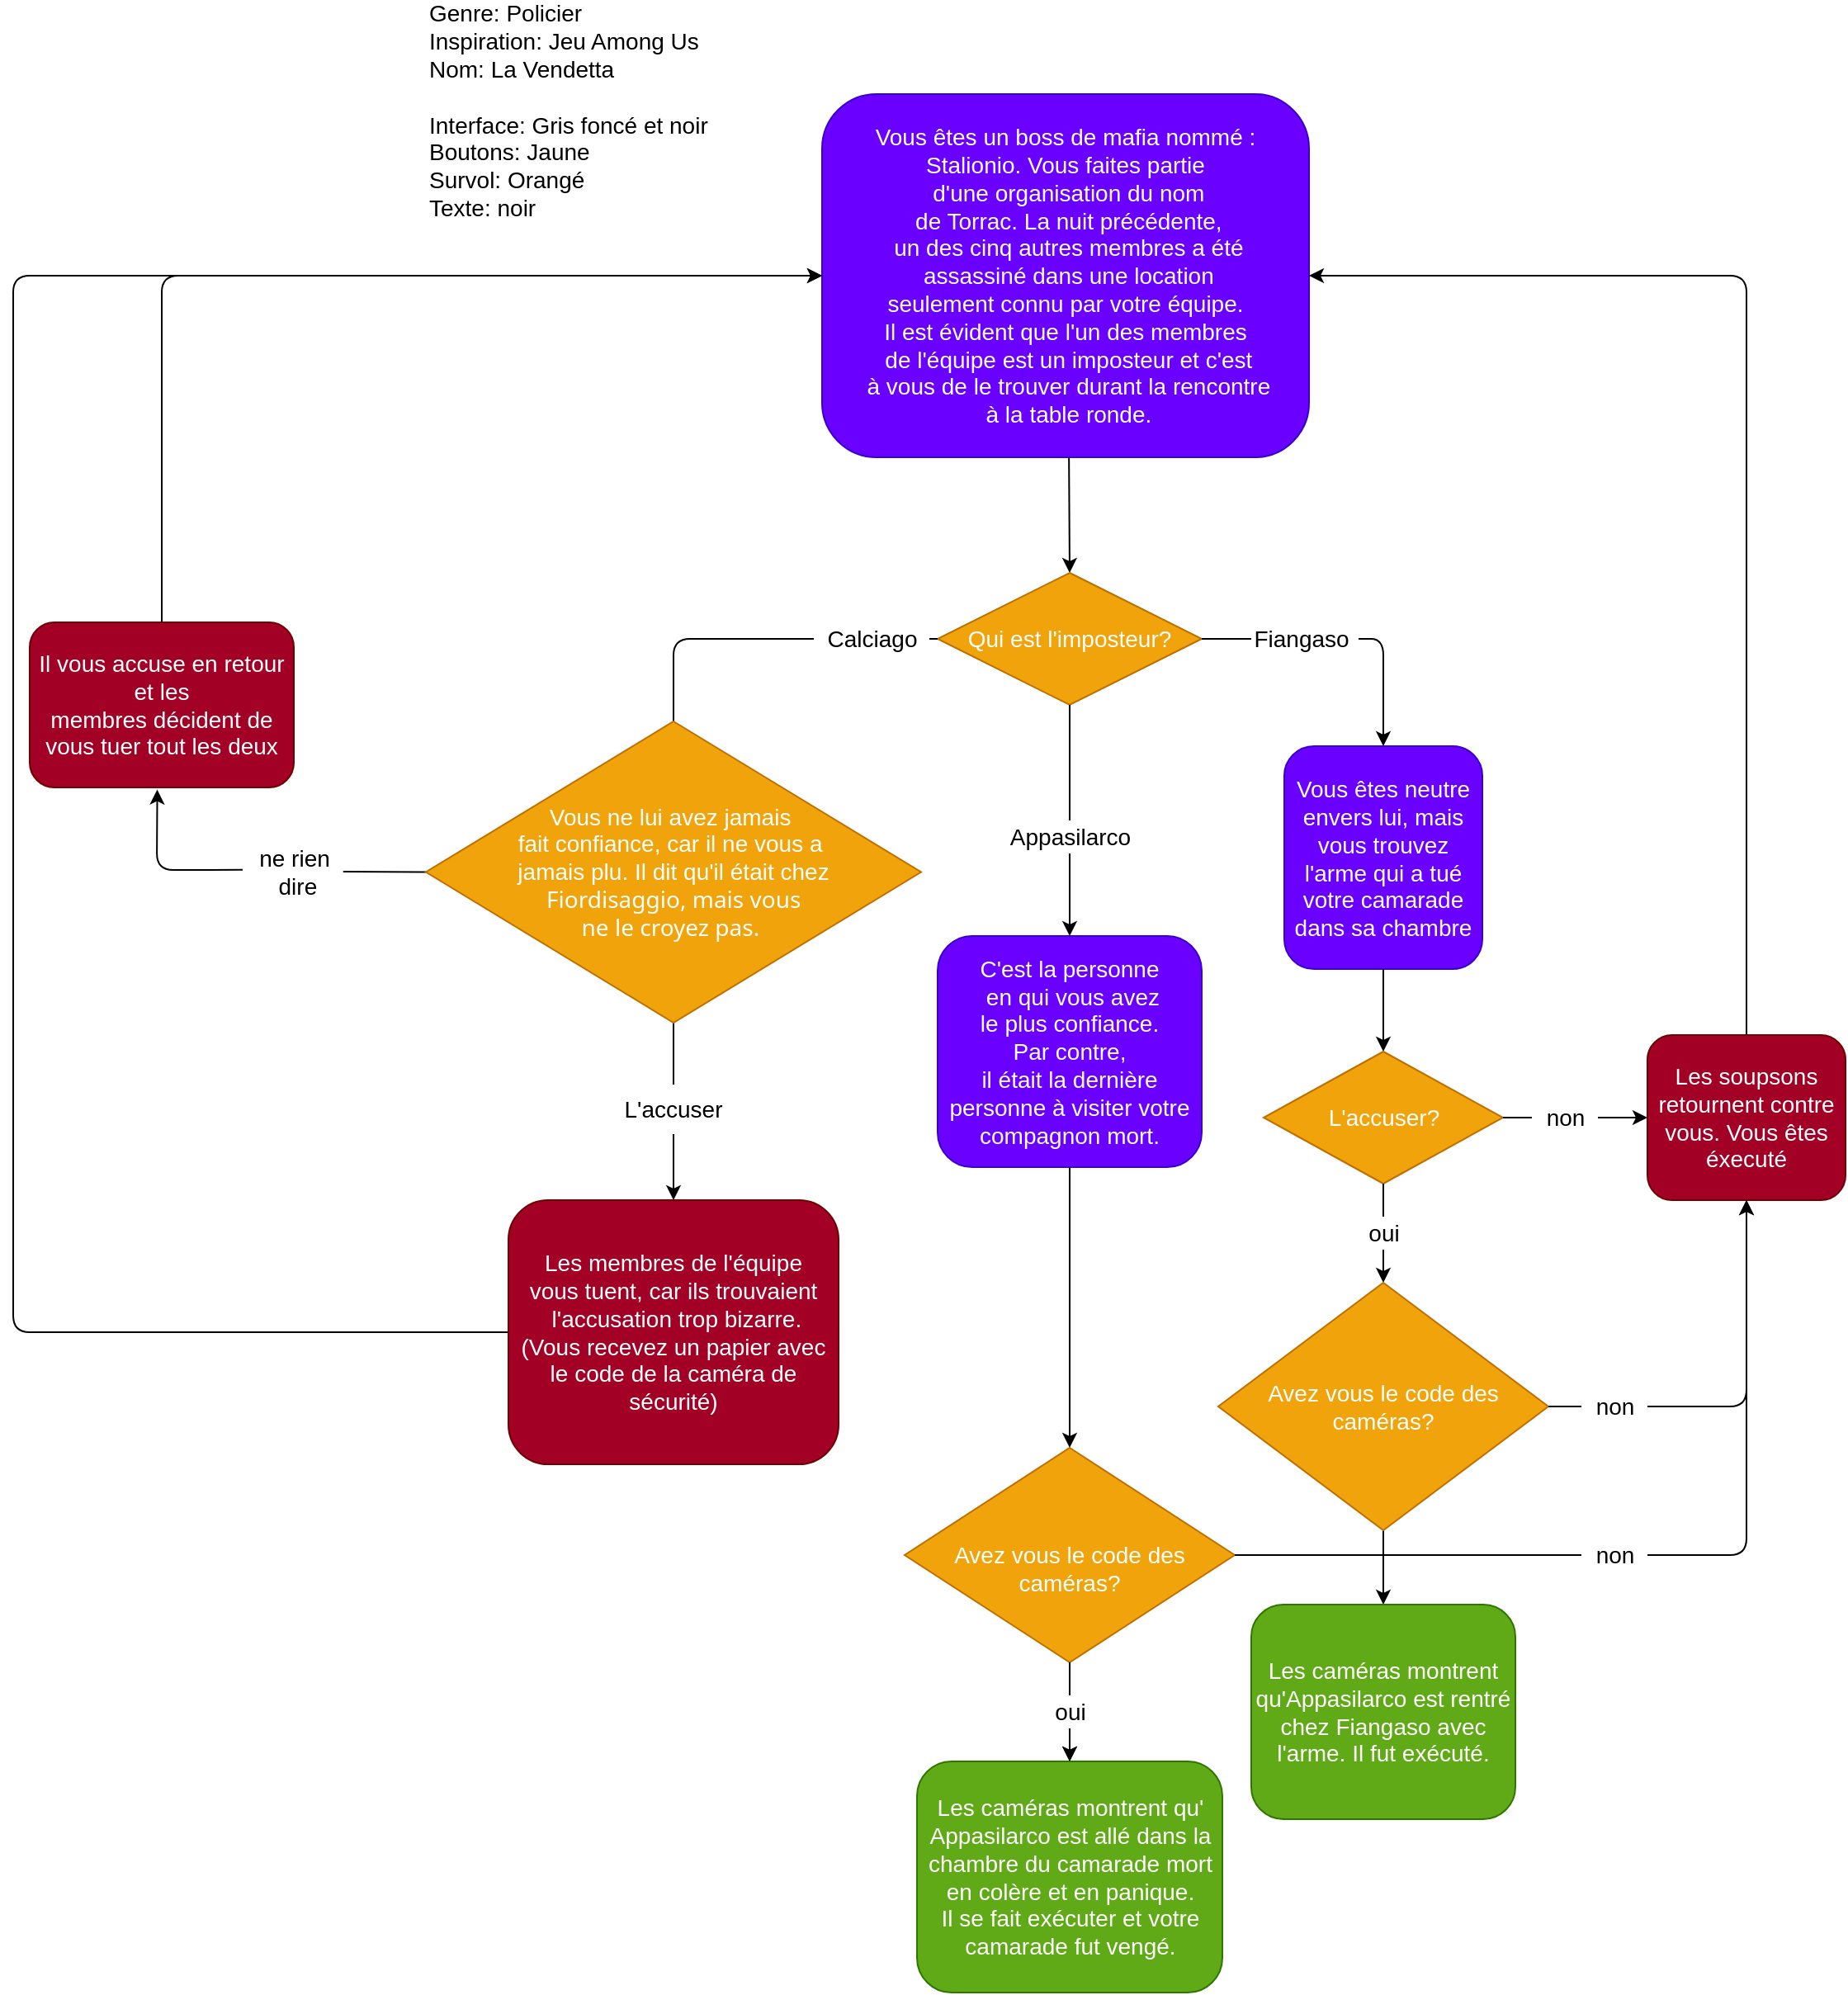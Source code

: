 <mxfile>
    <diagram id="m3rHky_5dQ3IpLsup29d" name="Page-1">
        <mxGraphModel dx="2003" dy="782" grid="1" gridSize="10" guides="1" tooltips="1" connect="1" arrows="1" fold="1" page="1" pageScale="1" pageWidth="850" pageHeight="1100" background="#ffffff" math="0" shadow="0">
            <root>
                <mxCell id="0"/>
                <mxCell id="1" parent="0"/>
                <mxCell id="5" style="edgeStyle=none;html=1;strokeColor=#000000;exitX=0.507;exitY=1;exitDx=0;exitDy=0;exitPerimeter=0;" parent="1" source="2" edge="1">
                    <mxGeometry relative="1" as="geometry">
                        <mxPoint x="400" y="380" as="targetPoint"/>
                    </mxGeometry>
                </mxCell>
                <mxCell id="2" value="&lt;font style=&quot;font-size: 14px&quot;&gt;Vous êtes un boss de mafia nommé : &lt;br&gt;Stalionio. Vous faites partie&lt;br&gt;&amp;nbsp;d'une organisation du nom&lt;br&gt;&amp;nbsp;de Torrac. La nuit précédente,&lt;br&gt;&amp;nbsp;un des cinq autres membres a été&lt;br&gt;&amp;nbsp;assassiné dans une location &lt;br&gt;seulement connu par votre équipe. &lt;br&gt;Il est évident que l'un des membres&lt;br&gt;&amp;nbsp;de l'équipe est un imposteur et c'est&lt;br&gt;&amp;nbsp;à vous de le trouver durant la rencontre&lt;br&gt;&amp;nbsp;à la table ronde.&lt;/font&gt;" style="rounded=1;whiteSpace=wrap;html=1;fillColor=#6a00ff;fontColor=#ffffff;strokeColor=#3700CC;" parent="1" vertex="1">
                    <mxGeometry x="250" y="90" width="295" height="220" as="geometry"/>
                </mxCell>
                <mxCell id="50" style="edgeStyle=none;html=1;entryX=0.5;entryY=0;entryDx=0;entryDy=0;strokeColor=#000000;" parent="1" source="6" target="49" edge="1">
                    <mxGeometry relative="1" as="geometry"/>
                </mxCell>
                <mxCell id="6" value="&lt;font style=&quot;font-size: 14px&quot;&gt;C'est la personne&lt;br&gt;&amp;nbsp;en qui vous avez &lt;br&gt;le plus confiance. &lt;br&gt;Par contre, &lt;br&gt;il était la dernière personne à visiter votre compagnon mort.&lt;/font&gt;" style="rounded=1;whiteSpace=wrap;html=1;fillColor=#6a00ff;fontColor=#ffffff;strokeColor=#3700CC;" parent="1" vertex="1">
                    <mxGeometry x="320" y="600" width="160" height="140" as="geometry"/>
                </mxCell>
                <mxCell id="13" style="edgeStyle=none;html=1;entryX=1;entryY=0.5;entryDx=0;entryDy=0;" parent="1" edge="1">
                    <mxGeometry relative="1" as="geometry">
                        <mxPoint x="120" y="570" as="targetPoint"/>
                        <mxPoint x="120" y="570" as="sourcePoint"/>
                    </mxGeometry>
                </mxCell>
                <mxCell id="80" style="edgeStyle=none;html=1;entryX=0.483;entryY=1.013;entryDx=0;entryDy=0;entryPerimeter=0;fontColor=#F0F0F0;startArrow=none;strokeColor=#000000;exitX=-0.017;exitY=0.467;exitDx=0;exitDy=0;exitPerimeter=0;" parent="1" source="82" target="79" edge="1">
                    <mxGeometry relative="1" as="geometry">
                        <Array as="points">
                            <mxPoint x="-153" y="560"/>
                        </Array>
                    </mxGeometry>
                </mxCell>
                <mxCell id="59" style="edgeStyle=none;html=1;fontColor=#E6E6E6;strokeColor=#000000;" parent="1" source="8" target="57" edge="1">
                    <mxGeometry relative="1" as="geometry"/>
                </mxCell>
                <mxCell id="8" value="&lt;span&gt;&lt;font style=&quot;font-size: 14px&quot;&gt;Vous êtes neutre envers lui, mais vous trouvez l'arme qui a tué votre camarade dans sa chambre&lt;/font&gt;&lt;/span&gt;" style="rounded=1;whiteSpace=wrap;html=1;fillColor=#6a00ff;fontColor=#ffffff;strokeColor=#3700CC;" parent="1" vertex="1">
                    <mxGeometry x="530" y="485" width="120" height="135" as="geometry"/>
                </mxCell>
                <mxCell id="10" value="" style="endArrow=classic;html=1;exitX=1;exitY=0.5;exitDx=0;exitDy=0;entryX=0.5;entryY=0;entryDx=0;entryDy=0;startArrow=none;strokeColor=#000000;" parent="1" source="47" target="8" edge="1">
                    <mxGeometry width="50" height="50" relative="1" as="geometry">
                        <mxPoint x="480" y="420" as="sourcePoint"/>
                        <mxPoint x="520" y="680" as="targetPoint"/>
                        <Array as="points">
                            <mxPoint x="590" y="420"/>
                        </Array>
                    </mxGeometry>
                </mxCell>
                <mxCell id="11" value="" style="endArrow=classic;html=1;exitX=0.5;exitY=1;exitDx=0;exitDy=0;entryX=0.5;entryY=0;entryDx=0;entryDy=0;startArrow=none;strokeColor=#000000;" parent="1" source="45" target="6" edge="1">
                    <mxGeometry width="50" height="50" relative="1" as="geometry">
                        <mxPoint x="400" y="460" as="sourcePoint"/>
                        <mxPoint x="520" y="680" as="targetPoint"/>
                    </mxGeometry>
                </mxCell>
                <mxCell id="14" value="" style="endArrow=classic;html=1;fontSize=12;entryX=0.5;entryY=0;entryDx=0;entryDy=0;strokeColor=#000000;" parent="1" target="15" edge="1">
                    <mxGeometry width="50" height="50" relative="1" as="geometry">
                        <mxPoint x="160" y="720" as="sourcePoint"/>
                        <mxPoint x="160" y="780" as="targetPoint"/>
                    </mxGeometry>
                </mxCell>
                <mxCell id="40" style="edgeStyle=none;html=1;entryX=0;entryY=0.5;entryDx=0;entryDy=0;strokeColor=#000000;" parent="1" source="15" target="2" edge="1">
                    <mxGeometry relative="1" as="geometry">
                        <Array as="points">
                            <mxPoint x="30" y="840"/>
                            <mxPoint x="-240" y="840"/>
                            <mxPoint x="-240" y="200"/>
                        </Array>
                    </mxGeometry>
                </mxCell>
                <mxCell id="15" value="&lt;font style=&quot;font-size: 14px&quot;&gt;Les membres de l'équipe &lt;br&gt;vous tuent, car ils trouvaient&lt;br&gt;&amp;nbsp;l'accusation trop bizarre. &lt;br&gt;(Vous recevez un papier avec le code de la caméra de sécurité)&lt;/font&gt;" style="rounded=1;whiteSpace=wrap;html=1;labelBackgroundColor=none;fontSize=12;fillColor=#a20025;fontColor=#ffffff;strokeColor=#6F0000;" parent="1" vertex="1">
                    <mxGeometry x="60" y="760" width="200" height="160" as="geometry"/>
                </mxCell>
                <mxCell id="16" value="" style="endArrow=none;html=1;fontSize=12;exitX=0.5;exitY=1;exitDx=0;exitDy=0;entryX=0.5;entryY=0;entryDx=0;entryDy=0;strokeColor=#000000;" parent="1" source="85" target="17" edge="1">
                    <mxGeometry width="50" height="50" relative="1" as="geometry">
                        <mxPoint x="40.0" y="625" as="sourcePoint"/>
                        <mxPoint x="40" y="670" as="targetPoint"/>
                    </mxGeometry>
                </mxCell>
                <mxCell id="17" value="&lt;font style=&quot;font-size: 14px&quot; color=&quot;#000000&quot;&gt;L'accuser&lt;/font&gt;" style="text;html=1;strokeColor=none;fillColor=none;align=center;verticalAlign=middle;whiteSpace=wrap;rounded=0;labelBackgroundColor=none;fontSize=12;" parent="1" vertex="1">
                    <mxGeometry x="130" y="690" width="60" height="30" as="geometry"/>
                </mxCell>
                <mxCell id="42" style="edgeStyle=none;html=1;entryX=0.5;entryY=0;entryDx=0;entryDy=0;startArrow=none;strokeColor=#000000;" parent="1" source="43" edge="1">
                    <mxGeometry relative="1" as="geometry">
                        <Array as="points">
                            <mxPoint x="160" y="420"/>
                        </Array>
                        <mxPoint x="160" y="485" as="targetPoint"/>
                    </mxGeometry>
                </mxCell>
                <mxCell id="41" value="&lt;span style=&quot;color: rgb(255 , 255 , 255)&quot;&gt;&lt;font style=&quot;font-size: 14px&quot;&gt;Qui est l'imposteur?&lt;/font&gt;&lt;/span&gt;" style="rhombus;whiteSpace=wrap;html=1;fillColor=#f0a30a;fontColor=#000000;strokeColor=#BD7000;" parent="1" vertex="1">
                    <mxGeometry x="320" y="380" width="160" height="80" as="geometry"/>
                </mxCell>
                <mxCell id="43" value="&lt;font style=&quot;font-size: 14px&quot; color=&quot;#000000&quot;&gt;Calciago&lt;/font&gt;" style="text;html=1;align=center;verticalAlign=middle;resizable=0;points=[];autosize=1;strokeColor=none;fillColor=none;" parent="1" vertex="1">
                    <mxGeometry x="245" y="410" width="70" height="20" as="geometry"/>
                </mxCell>
                <mxCell id="44" value="" style="edgeStyle=none;html=1;endArrow=none;strokeColor=#000000;" parent="1" source="41" target="43" edge="1">
                    <mxGeometry relative="1" as="geometry">
                        <mxPoint x="320" y="420" as="sourcePoint"/>
                        <mxPoint x="-90.0" y="485" as="targetPoint"/>
                        <Array as="points"/>
                    </mxGeometry>
                </mxCell>
                <mxCell id="45" value="&lt;font style=&quot;font-size: 14px&quot; color=&quot;#000000&quot;&gt;Appasilarco&lt;/font&gt;" style="text;html=1;align=center;verticalAlign=middle;resizable=0;points=[];autosize=1;strokeColor=none;fillColor=none;" parent="1" vertex="1">
                    <mxGeometry x="355" y="530" width="90" height="20" as="geometry"/>
                </mxCell>
                <mxCell id="46" value="" style="endArrow=none;html=1;exitX=0.5;exitY=1;exitDx=0;exitDy=0;entryX=0.5;entryY=0;entryDx=0;entryDy=0;strokeColor=#000000;" parent="1" target="45" edge="1">
                    <mxGeometry width="50" height="50" relative="1" as="geometry">
                        <mxPoint x="400" y="460" as="sourcePoint"/>
                        <mxPoint x="400" y="620" as="targetPoint"/>
                    </mxGeometry>
                </mxCell>
                <mxCell id="47" value="&lt;font style=&quot;font-size: 14px&quot; color=&quot;#000000&quot;&gt;Fiangaso&lt;/font&gt;" style="text;html=1;align=center;verticalAlign=middle;resizable=0;points=[];autosize=1;strokeColor=none;fillColor=none;" parent="1" vertex="1">
                    <mxGeometry x="505" y="410" width="70" height="20" as="geometry"/>
                </mxCell>
                <mxCell id="48" value="" style="endArrow=none;html=1;exitX=1;exitY=0.5;exitDx=0;exitDy=0;strokeColor=#000000;" parent="1" edge="1">
                    <mxGeometry width="50" height="50" relative="1" as="geometry">
                        <mxPoint x="480" y="420" as="sourcePoint"/>
                        <mxPoint x="510" y="420" as="targetPoint"/>
                        <Array as="points"/>
                    </mxGeometry>
                </mxCell>
                <mxCell id="52" style="edgeStyle=none;html=1;fontColor=#E6E6E6;startArrow=none;" parent="1" source="53" target="51" edge="1">
                    <mxGeometry relative="1" as="geometry"/>
                </mxCell>
                <mxCell id="91" style="edgeStyle=none;html=1;fontColor=#FFFFFF;strokeColor=#000000;entryX=0.5;entryY=1;entryDx=0;entryDy=0;startArrow=none;" parent="1" source="92" target="68" edge="1">
                    <mxGeometry relative="1" as="geometry">
                        <mxPoint x="810.0" y="975" as="targetPoint"/>
                        <Array as="points">
                            <mxPoint x="810" y="975"/>
                        </Array>
                    </mxGeometry>
                </mxCell>
                <mxCell id="49" value="&lt;font style=&quot;font-size: 14px&quot; color=&quot;#ffffff&quot;&gt;&lt;br&gt;Avez vous le code des caméras?&lt;/font&gt;" style="rhombus;whiteSpace=wrap;html=1;fillColor=#f0a30a;fontColor=#000000;strokeColor=#BD7000;" parent="1" vertex="1">
                    <mxGeometry x="300" y="910" width="200" height="130" as="geometry"/>
                </mxCell>
                <mxCell id="51" value="&lt;font style=&quot;font-size: 14px&quot;&gt;Les caméras montrent qu' Appasilarco est allé dans la chambre du camarade mort en colère et en panique. &lt;br&gt;Il se fait exécuter et votre camarade fut vengé.&lt;/font&gt;" style="rounded=1;whiteSpace=wrap;html=1;fontColor=#ffffff;fillColor=#60a917;strokeColor=#2D7600;" parent="1" vertex="1">
                    <mxGeometry x="307.5" y="1100" width="185" height="140" as="geometry"/>
                </mxCell>
                <mxCell id="87" value="" style="edgeStyle=none;html=1;strokeColor=#000000;" parent="1" source="53" target="51" edge="1">
                    <mxGeometry relative="1" as="geometry"/>
                </mxCell>
                <mxCell id="53" value="&lt;font style=&quot;font-size: 14px&quot; color=&quot;#000000&quot;&gt;oui&lt;/font&gt;" style="text;html=1;align=center;verticalAlign=middle;resizable=0;points=[];autosize=1;strokeColor=none;fillColor=none;fontColor=#E6E6E6;" parent="1" vertex="1">
                    <mxGeometry x="385" y="1060" width="30" height="20" as="geometry"/>
                </mxCell>
                <mxCell id="54" value="" style="edgeStyle=none;html=1;fontColor=#E6E6E6;endArrow=none;strokeColor=#000000;" parent="1" source="49" target="53" edge="1">
                    <mxGeometry relative="1" as="geometry">
                        <mxPoint x="397.5" y="1030" as="sourcePoint"/>
                        <mxPoint x="397.5" y="1120" as="targetPoint"/>
                    </mxGeometry>
                </mxCell>
                <mxCell id="62" style="edgeStyle=none;html=1;entryX=0.5;entryY=0;entryDx=0;entryDy=0;fontColor=#E0E0E0;startArrow=none;strokeColor=#000000;" parent="1" source="63" target="61" edge="1">
                    <mxGeometry relative="1" as="geometry"/>
                </mxCell>
                <mxCell id="69" style="edgeStyle=none;html=1;entryX=0;entryY=0.5;entryDx=0;entryDy=0;fontColor=#F0F0F0;startArrow=none;strokeColor=#000000;" parent="1" source="70" target="68" edge="1">
                    <mxGeometry relative="1" as="geometry"/>
                </mxCell>
                <mxCell id="57" value="&lt;font style=&quot;font-size: 14px&quot; color=&quot;#ffffff&quot;&gt;L'accuser?&lt;/font&gt;" style="rhombus;whiteSpace=wrap;html=1;fontColor=#000000;fillColor=#f0a30a;strokeColor=#BD7000;" parent="1" vertex="1">
                    <mxGeometry x="517.5" y="670" width="145" height="80" as="geometry"/>
                </mxCell>
                <mxCell id="67" style="edgeStyle=none;html=1;entryX=0.5;entryY=0;entryDx=0;entryDy=0;fontColor=#F0F0F0;strokeColor=#000000;" parent="1" source="61" target="66" edge="1">
                    <mxGeometry relative="1" as="geometry"/>
                </mxCell>
                <mxCell id="74" style="edgeStyle=none;html=1;entryX=0.5;entryY=1;entryDx=0;entryDy=0;fontColor=#F0F0F0;startArrow=none;strokeColor=#000000;" parent="1" source="75" target="68" edge="1">
                    <mxGeometry relative="1" as="geometry">
                        <mxPoint x="750.0" y="865" as="targetPoint"/>
                        <Array as="points">
                            <mxPoint x="810" y="885"/>
                        </Array>
                    </mxGeometry>
                </mxCell>
                <mxCell id="61" value="&lt;font style=&quot;font-size: 14px&quot; color=&quot;#ffffff&quot;&gt;Avez vous le code des caméras?&lt;/font&gt;" style="rhombus;whiteSpace=wrap;html=1;fontColor=#000000;fillColor=#f0a30a;strokeColor=#BD7000;" parent="1" vertex="1">
                    <mxGeometry x="490" y="810" width="200" height="150" as="geometry"/>
                </mxCell>
                <mxCell id="63" value="&lt;font color=&quot;#000000&quot; style=&quot;font-size: 14px&quot;&gt;oui&lt;/font&gt;" style="text;html=1;align=center;verticalAlign=middle;resizable=0;points=[];autosize=1;strokeColor=none;fillColor=none;fontColor=#F0F0F0;" parent="1" vertex="1">
                    <mxGeometry x="575" y="770" width="30" height="20" as="geometry"/>
                </mxCell>
                <mxCell id="64" value="" style="edgeStyle=none;html=1;entryX=0.5;entryY=0;entryDx=0;entryDy=0;fontColor=#E0E0E0;endArrow=none;strokeColor=#000000;" parent="1" source="57" target="63" edge="1">
                    <mxGeometry relative="1" as="geometry">
                        <mxPoint x="590.0" y="750" as="sourcePoint"/>
                        <mxPoint x="590.0" y="810" as="targetPoint"/>
                    </mxGeometry>
                </mxCell>
                <mxCell id="66" value="&lt;font style=&quot;font-size: 14px&quot;&gt;Les caméras montrent qu'Appasilarco est rentré chez Fiangaso avec l'arme. Il fut exécuté.&lt;/font&gt;" style="rounded=1;whiteSpace=wrap;html=1;fontColor=#ffffff;fillColor=#60a917;strokeColor=#2D7600;" parent="1" vertex="1">
                    <mxGeometry x="510" y="1005" width="160" height="130" as="geometry"/>
                </mxCell>
                <mxCell id="90" style="edgeStyle=none;html=1;strokeColor=#000000;entryX=1;entryY=0.5;entryDx=0;entryDy=0;" parent="1" source="68" target="2" edge="1">
                    <mxGeometry relative="1" as="geometry">
                        <mxPoint x="810" y="230" as="targetPoint"/>
                        <Array as="points">
                            <mxPoint x="810" y="200"/>
                        </Array>
                    </mxGeometry>
                </mxCell>
                <mxCell id="68" value="&lt;font style=&quot;font-size: 14px&quot;&gt;Les soupsons retournent contre vous. Vous êtes éxecuté&lt;/font&gt;" style="rounded=1;whiteSpace=wrap;html=1;fontColor=#ffffff;fillColor=#a20025;strokeColor=#6F0000;" parent="1" vertex="1">
                    <mxGeometry x="750" y="660" width="120" height="100" as="geometry"/>
                </mxCell>
                <mxCell id="70" value="&lt;font style=&quot;font-size: 14px&quot; color=&quot;#000000&quot;&gt;non&lt;/font&gt;" style="text;html=1;align=center;verticalAlign=middle;resizable=0;points=[];autosize=1;strokeColor=none;fillColor=none;fontColor=#F0F0F0;" parent="1" vertex="1">
                    <mxGeometry x="680" y="700" width="40" height="20" as="geometry"/>
                </mxCell>
                <mxCell id="71" value="" style="edgeStyle=none;html=1;entryX=0;entryY=0.5;entryDx=0;entryDy=0;fontColor=#F0F0F0;endArrow=none;strokeColor=#000000;" parent="1" source="57" target="70" edge="1">
                    <mxGeometry relative="1" as="geometry">
                        <mxPoint x="662.5" y="710" as="sourcePoint"/>
                        <mxPoint x="720.0" y="710" as="targetPoint"/>
                    </mxGeometry>
                </mxCell>
                <mxCell id="75" value="&lt;font color=&quot;#000000&quot; style=&quot;font-size: 14px&quot;&gt;non&lt;/font&gt;" style="text;html=1;align=center;verticalAlign=middle;resizable=0;points=[];autosize=1;strokeColor=none;fillColor=none;fontColor=#F0F0F0;" parent="1" vertex="1">
                    <mxGeometry x="710" y="875" width="40" height="20" as="geometry"/>
                </mxCell>
                <mxCell id="81" style="edgeStyle=none;html=1;entryX=0;entryY=0.5;entryDx=0;entryDy=0;fontColor=#F0F0F0;strokeColor=#000000;exitX=0.5;exitY=0;exitDx=0;exitDy=0;" parent="1" source="79" target="2" edge="1">
                    <mxGeometry relative="1" as="geometry">
                        <Array as="points">
                            <mxPoint x="-150" y="200"/>
                            <mxPoint x="140" y="200"/>
                        </Array>
                    </mxGeometry>
                </mxCell>
                <mxCell id="79" value="&lt;font style=&quot;font-size: 14px&quot;&gt;Il vous accuse en retour et les &lt;br&gt;membres décident de vous tuer tout les deux&lt;/font&gt;" style="rounded=1;whiteSpace=wrap;html=1;fontColor=#ffffff;fillColor=#a20025;strokeColor=#6F0000;" parent="1" vertex="1">
                    <mxGeometry x="-230" y="410" width="160" height="100" as="geometry"/>
                </mxCell>
                <mxCell id="82" value="&lt;font style=&quot;font-size: 14px&quot; color=&quot;#000000&quot;&gt;ne rien&lt;br&gt;&amp;nbsp;dire&lt;/font&gt;" style="text;html=1;align=center;verticalAlign=middle;resizable=0;points=[];autosize=1;strokeColor=none;fillColor=none;fontColor=#F0F0F0;" parent="1" vertex="1">
                    <mxGeometry x="-100" y="541.25" width="60" height="40" as="geometry"/>
                </mxCell>
                <mxCell id="83" value="" style="edgeStyle=none;html=1;fontColor=#F0F0F0;endArrow=none;strokeColor=#000000;exitX=0;exitY=0.5;exitDx=0;exitDy=0;entryX=0.998;entryY=0.495;entryDx=0;entryDy=0;entryPerimeter=0;" parent="1" source="85" target="82" edge="1">
                    <mxGeometry relative="1" as="geometry">
                        <mxPoint x="-40" y="566.393" as="sourcePoint"/>
                        <mxPoint x="-40" y="570" as="targetPoint"/>
                    </mxGeometry>
                </mxCell>
                <mxCell id="84" value="&lt;font color=&quot;#000000&quot; style=&quot;font-size: 14px&quot;&gt;Genre: Policier&lt;br&gt;Inspiration: Jeu Among Us&lt;br&gt;Nom: La Vendetta&lt;br&gt;&lt;br&gt;Interface: Gris foncé et noir&lt;br&gt;Boutons: Jaune&lt;br&gt;Survol: Orangé&lt;br&gt;Texte: noir&lt;/font&gt;" style="text;html=1;align=left;verticalAlign=middle;resizable=0;points=[];autosize=1;strokeColor=none;fillColor=none;fontColor=#F0F0F0;" parent="1" vertex="1">
                    <mxGeometry x="10" y="35" width="180" height="130" as="geometry"/>
                </mxCell>
                <mxCell id="85" value="&lt;div&gt;&lt;span style=&quot;color: rgb(255 , 255 , 255) ; font-size: 14px&quot;&gt;Vous ne lui avez jamais&amp;nbsp;&lt;/span&gt;&lt;/div&gt;&lt;div&gt;&lt;span style=&quot;color: rgb(255 , 255 , 255) ; font-size: 14px&quot;&gt;fait confiance,&amp;nbsp;&lt;/span&gt;&lt;span style=&quot;color: rgb(255 , 255 , 255) ; font-size: 14px&quot;&gt;car il ne vous a&amp;nbsp;&lt;/span&gt;&lt;/div&gt;&lt;div&gt;&lt;span style=&quot;color: rgb(255 , 255 , 255) ; font-size: 14px&quot;&gt;jamais plu. Il dit qu'il était chez&lt;/span&gt;&lt;/div&gt;&lt;div&gt;&lt;span style=&quot;color: rgb(255 , 255 , 255) ; font-size: 14px&quot;&gt;&amp;nbsp;&lt;/span&gt;&lt;font color=&quot;#ffffff&quot;&gt;&lt;span style=&quot;font-size: 14px ; font-family: &amp;#34;noto sans&amp;#34; , &amp;#34;arial&amp;#34; , sans-serif&quot;&gt;Fiordisaggio,&amp;nbsp;&lt;/span&gt;&lt;span style=&quot;font-family: &amp;#34;noto sans&amp;#34; , &amp;#34;arial&amp;#34; , sans-serif ; font-size: 14px&quot;&gt;mais vous&amp;nbsp;&lt;/span&gt;&lt;/font&gt;&lt;/div&gt;&lt;div&gt;&lt;span style=&quot;font-size: 14px ; font-family: &amp;#34;noto sans&amp;#34; , &amp;#34;arial&amp;#34; , sans-serif&quot;&gt;&lt;font color=&quot;#ffffff&quot;&gt;ne le croyez pas.&lt;/font&gt;&lt;/span&gt;&lt;span style=&quot;font-size: 14px ; color: rgb(215 , 218 , 220) ; font-family: &amp;#34;noto sans&amp;#34; , &amp;#34;arial&amp;#34; , sans-serif&quot;&gt;&amp;nbsp;&lt;/span&gt;&lt;/div&gt;" style="rhombus;whiteSpace=wrap;html=1;align=center;fillColor=#f0a30a;fontColor=#000000;strokeColor=#BD7000;spacingLeft=20;spacingRight=20;" parent="1" vertex="1">
                    <mxGeometry x="10" y="470" width="300" height="182.5" as="geometry"/>
                </mxCell>
                <mxCell id="89" value="" style="endArrow=none;html=1;strokeColor=#000000;exitX=1;exitY=0.5;exitDx=0;exitDy=0;entryX=0;entryY=0.5;entryDx=0;entryDy=0;entryPerimeter=0;" parent="1" source="61" target="75" edge="1">
                    <mxGeometry width="50" height="50" relative="1" as="geometry">
                        <mxPoint x="650" y="900" as="sourcePoint"/>
                        <mxPoint x="700" y="850" as="targetPoint"/>
                    </mxGeometry>
                </mxCell>
                <mxCell id="92" value="&lt;font color=&quot;#000000&quot; style=&quot;font-size: 14px&quot;&gt;non&lt;/font&gt;" style="text;html=1;align=center;verticalAlign=middle;resizable=0;points=[];autosize=1;strokeColor=none;fillColor=none;fontColor=#F0F0F0;" parent="1" vertex="1">
                    <mxGeometry x="710" y="965" width="40" height="20" as="geometry"/>
                </mxCell>
                <mxCell id="93" value="" style="edgeStyle=none;html=1;fontColor=#FFFFFF;strokeColor=#000000;endArrow=none;" parent="1" source="49" target="92" edge="1">
                    <mxGeometry relative="1" as="geometry">
                        <mxPoint x="810" y="760" as="targetPoint"/>
                        <mxPoint x="497.5" y="975" as="sourcePoint"/>
                        <Array as="points"/>
                    </mxGeometry>
                </mxCell>
            </root>
        </mxGraphModel>
    </diagram>
</mxfile>